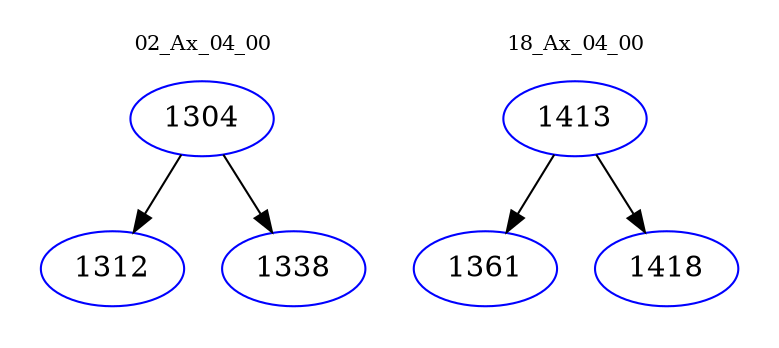 digraph{
subgraph cluster_0 {
color = white
label = "02_Ax_04_00";
fontsize=10;
T0_1304 [label="1304", color="blue"]
T0_1304 -> T0_1312 [color="black"]
T0_1312 [label="1312", color="blue"]
T0_1304 -> T0_1338 [color="black"]
T0_1338 [label="1338", color="blue"]
}
subgraph cluster_1 {
color = white
label = "18_Ax_04_00";
fontsize=10;
T1_1413 [label="1413", color="blue"]
T1_1413 -> T1_1361 [color="black"]
T1_1361 [label="1361", color="blue"]
T1_1413 -> T1_1418 [color="black"]
T1_1418 [label="1418", color="blue"]
}
}
